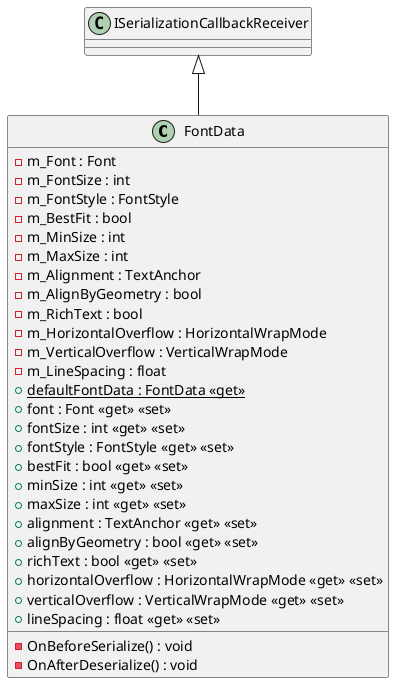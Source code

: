 @startuml
class FontData {
    - m_Font : Font
    - m_FontSize : int
    - m_FontStyle : FontStyle
    - m_BestFit : bool
    - m_MinSize : int
    - m_MaxSize : int
    - m_Alignment : TextAnchor
    - m_AlignByGeometry : bool
    - m_RichText : bool
    - m_HorizontalOverflow : HorizontalWrapMode
    - m_VerticalOverflow : VerticalWrapMode
    - m_LineSpacing : float
    + {static} defaultFontData : FontData <<get>>
    + font : Font <<get>> <<set>>
    + fontSize : int <<get>> <<set>>
    + fontStyle : FontStyle <<get>> <<set>>
    + bestFit : bool <<get>> <<set>>
    + minSize : int <<get>> <<set>>
    + maxSize : int <<get>> <<set>>
    + alignment : TextAnchor <<get>> <<set>>
    + alignByGeometry : bool <<get>> <<set>>
    + richText : bool <<get>> <<set>>
    + horizontalOverflow : HorizontalWrapMode <<get>> <<set>>
    + verticalOverflow : VerticalWrapMode <<get>> <<set>>
    + lineSpacing : float <<get>> <<set>>
    - OnBeforeSerialize() : void
    - OnAfterDeserialize() : void
}
ISerializationCallbackReceiver <|-- FontData
@enduml
